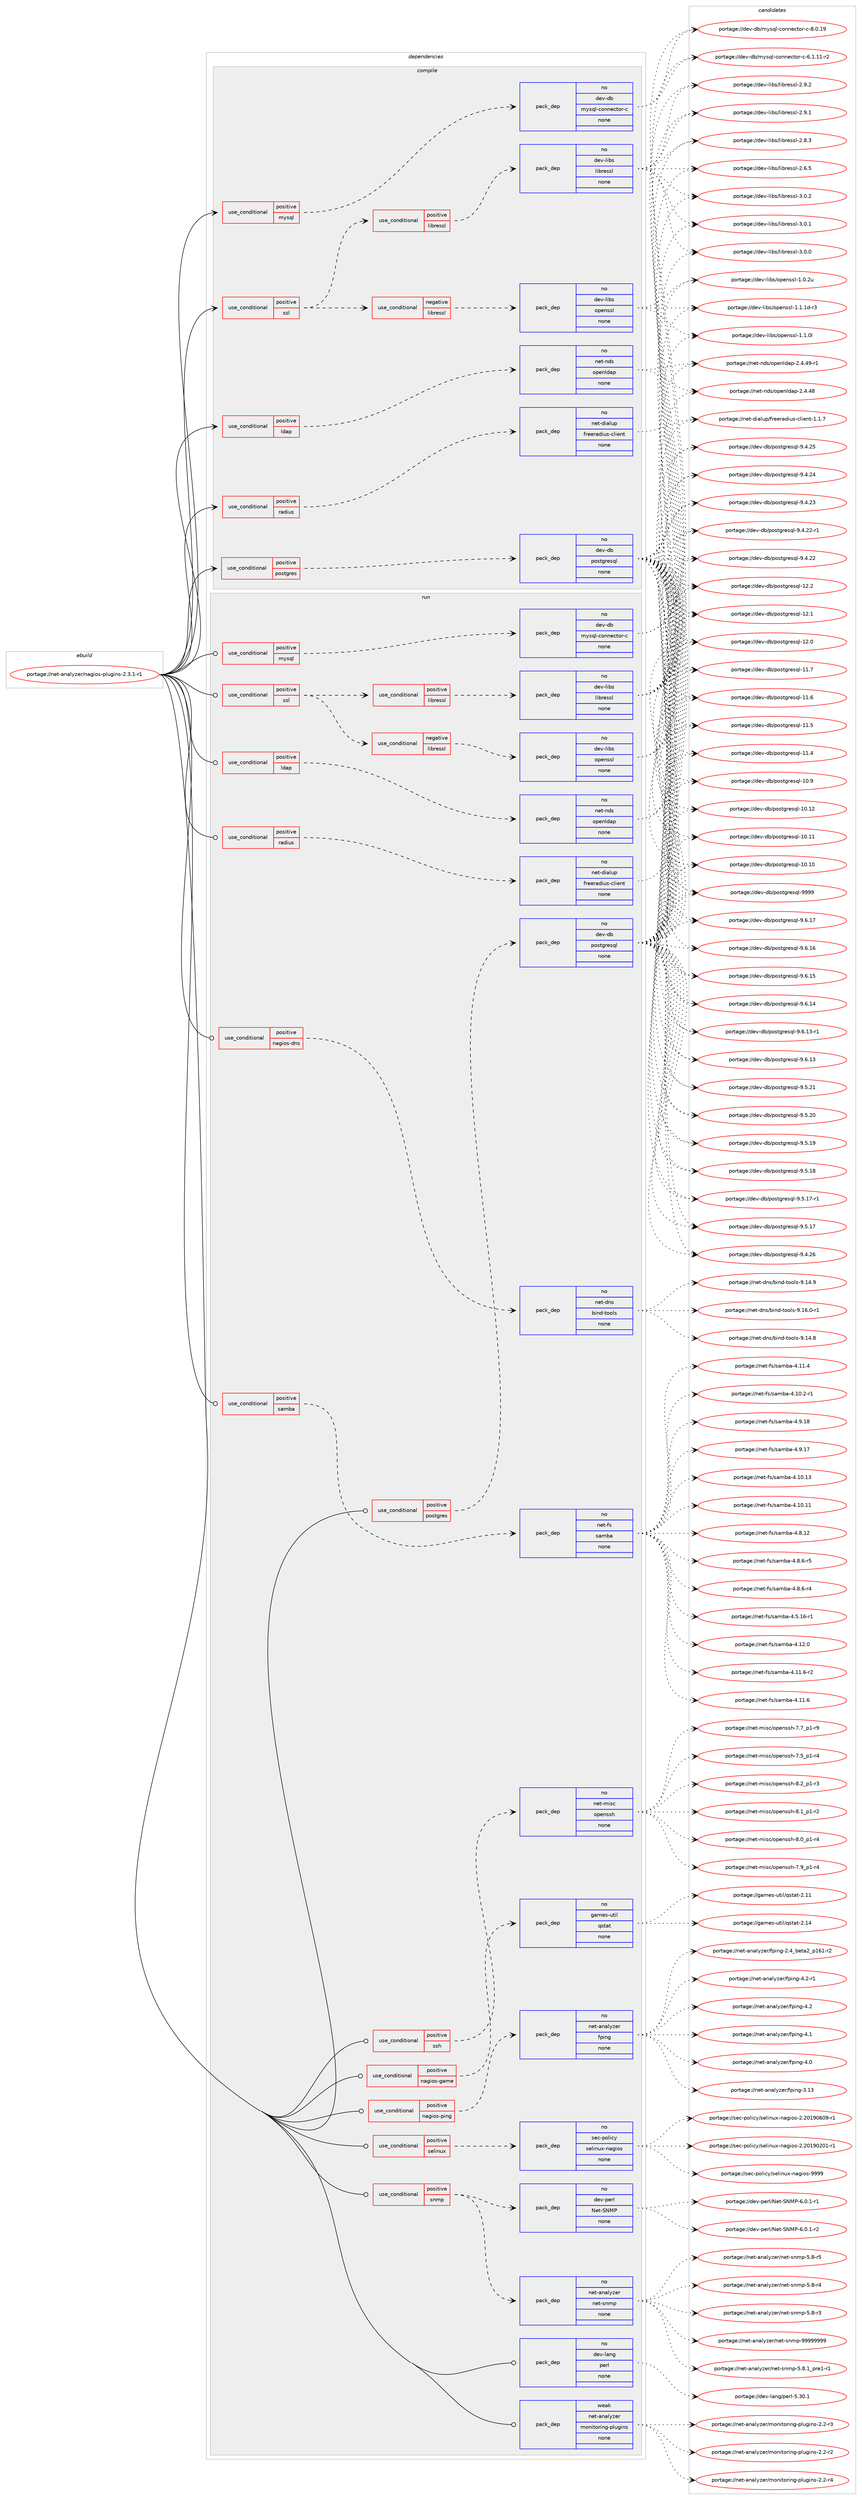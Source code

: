 digraph prolog {

# *************
# Graph options
# *************

newrank=true;
concentrate=true;
compound=true;
graph [rankdir=LR,fontname=Helvetica,fontsize=10,ranksep=1.5];#, ranksep=2.5, nodesep=0.2];
edge  [arrowhead=vee];
node  [fontname=Helvetica,fontsize=10];

# **********
# The ebuild
# **********

subgraph cluster_leftcol {
color=gray;
rank=same;
label=<<i>ebuild</i>>;
id [label="portage://net-analyzer/nagios-plugins-2.3.1-r1", color=red, width=4, href="../net-analyzer/nagios-plugins-2.3.1-r1.svg"];
}

# ****************
# The dependencies
# ****************

subgraph cluster_midcol {
color=gray;
label=<<i>dependencies</i>>;
subgraph cluster_compile {
fillcolor="#eeeeee";
style=filled;
label=<<i>compile</i>>;
subgraph cond13877 {
dependency67775 [label=<<TABLE BORDER="0" CELLBORDER="1" CELLSPACING="0" CELLPADDING="4"><TR><TD ROWSPAN="3" CELLPADDING="10">use_conditional</TD></TR><TR><TD>positive</TD></TR><TR><TD>ldap</TD></TR></TABLE>>, shape=none, color=red];
subgraph pack52579 {
dependency67776 [label=<<TABLE BORDER="0" CELLBORDER="1" CELLSPACING="0" CELLPADDING="4" WIDTH="220"><TR><TD ROWSPAN="6" CELLPADDING="30">pack_dep</TD></TR><TR><TD WIDTH="110">no</TD></TR><TR><TD>net-nds</TD></TR><TR><TD>openldap</TD></TR><TR><TD>none</TD></TR><TR><TD></TD></TR></TABLE>>, shape=none, color=blue];
}
dependency67775:e -> dependency67776:w [weight=20,style="dashed",arrowhead="vee"];
}
id:e -> dependency67775:w [weight=20,style="solid",arrowhead="vee"];
subgraph cond13878 {
dependency67777 [label=<<TABLE BORDER="0" CELLBORDER="1" CELLSPACING="0" CELLPADDING="4"><TR><TD ROWSPAN="3" CELLPADDING="10">use_conditional</TD></TR><TR><TD>positive</TD></TR><TR><TD>mysql</TD></TR></TABLE>>, shape=none, color=red];
subgraph pack52580 {
dependency67778 [label=<<TABLE BORDER="0" CELLBORDER="1" CELLSPACING="0" CELLPADDING="4" WIDTH="220"><TR><TD ROWSPAN="6" CELLPADDING="30">pack_dep</TD></TR><TR><TD WIDTH="110">no</TD></TR><TR><TD>dev-db</TD></TR><TR><TD>mysql-connector-c</TD></TR><TR><TD>none</TD></TR><TR><TD></TD></TR></TABLE>>, shape=none, color=blue];
}
dependency67777:e -> dependency67778:w [weight=20,style="dashed",arrowhead="vee"];
}
id:e -> dependency67777:w [weight=20,style="solid",arrowhead="vee"];
subgraph cond13879 {
dependency67779 [label=<<TABLE BORDER="0" CELLBORDER="1" CELLSPACING="0" CELLPADDING="4"><TR><TD ROWSPAN="3" CELLPADDING="10">use_conditional</TD></TR><TR><TD>positive</TD></TR><TR><TD>postgres</TD></TR></TABLE>>, shape=none, color=red];
subgraph pack52581 {
dependency67780 [label=<<TABLE BORDER="0" CELLBORDER="1" CELLSPACING="0" CELLPADDING="4" WIDTH="220"><TR><TD ROWSPAN="6" CELLPADDING="30">pack_dep</TD></TR><TR><TD WIDTH="110">no</TD></TR><TR><TD>dev-db</TD></TR><TR><TD>postgresql</TD></TR><TR><TD>none</TD></TR><TR><TD></TD></TR></TABLE>>, shape=none, color=blue];
}
dependency67779:e -> dependency67780:w [weight=20,style="dashed",arrowhead="vee"];
}
id:e -> dependency67779:w [weight=20,style="solid",arrowhead="vee"];
subgraph cond13880 {
dependency67781 [label=<<TABLE BORDER="0" CELLBORDER="1" CELLSPACING="0" CELLPADDING="4"><TR><TD ROWSPAN="3" CELLPADDING="10">use_conditional</TD></TR><TR><TD>positive</TD></TR><TR><TD>radius</TD></TR></TABLE>>, shape=none, color=red];
subgraph pack52582 {
dependency67782 [label=<<TABLE BORDER="0" CELLBORDER="1" CELLSPACING="0" CELLPADDING="4" WIDTH="220"><TR><TD ROWSPAN="6" CELLPADDING="30">pack_dep</TD></TR><TR><TD WIDTH="110">no</TD></TR><TR><TD>net-dialup</TD></TR><TR><TD>freeradius-client</TD></TR><TR><TD>none</TD></TR><TR><TD></TD></TR></TABLE>>, shape=none, color=blue];
}
dependency67781:e -> dependency67782:w [weight=20,style="dashed",arrowhead="vee"];
}
id:e -> dependency67781:w [weight=20,style="solid",arrowhead="vee"];
subgraph cond13881 {
dependency67783 [label=<<TABLE BORDER="0" CELLBORDER="1" CELLSPACING="0" CELLPADDING="4"><TR><TD ROWSPAN="3" CELLPADDING="10">use_conditional</TD></TR><TR><TD>positive</TD></TR><TR><TD>ssl</TD></TR></TABLE>>, shape=none, color=red];
subgraph cond13882 {
dependency67784 [label=<<TABLE BORDER="0" CELLBORDER="1" CELLSPACING="0" CELLPADDING="4"><TR><TD ROWSPAN="3" CELLPADDING="10">use_conditional</TD></TR><TR><TD>negative</TD></TR><TR><TD>libressl</TD></TR></TABLE>>, shape=none, color=red];
subgraph pack52583 {
dependency67785 [label=<<TABLE BORDER="0" CELLBORDER="1" CELLSPACING="0" CELLPADDING="4" WIDTH="220"><TR><TD ROWSPAN="6" CELLPADDING="30">pack_dep</TD></TR><TR><TD WIDTH="110">no</TD></TR><TR><TD>dev-libs</TD></TR><TR><TD>openssl</TD></TR><TR><TD>none</TD></TR><TR><TD></TD></TR></TABLE>>, shape=none, color=blue];
}
dependency67784:e -> dependency67785:w [weight=20,style="dashed",arrowhead="vee"];
}
dependency67783:e -> dependency67784:w [weight=20,style="dashed",arrowhead="vee"];
subgraph cond13883 {
dependency67786 [label=<<TABLE BORDER="0" CELLBORDER="1" CELLSPACING="0" CELLPADDING="4"><TR><TD ROWSPAN="3" CELLPADDING="10">use_conditional</TD></TR><TR><TD>positive</TD></TR><TR><TD>libressl</TD></TR></TABLE>>, shape=none, color=red];
subgraph pack52584 {
dependency67787 [label=<<TABLE BORDER="0" CELLBORDER="1" CELLSPACING="0" CELLPADDING="4" WIDTH="220"><TR><TD ROWSPAN="6" CELLPADDING="30">pack_dep</TD></TR><TR><TD WIDTH="110">no</TD></TR><TR><TD>dev-libs</TD></TR><TR><TD>libressl</TD></TR><TR><TD>none</TD></TR><TR><TD></TD></TR></TABLE>>, shape=none, color=blue];
}
dependency67786:e -> dependency67787:w [weight=20,style="dashed",arrowhead="vee"];
}
dependency67783:e -> dependency67786:w [weight=20,style="dashed",arrowhead="vee"];
}
id:e -> dependency67783:w [weight=20,style="solid",arrowhead="vee"];
}
subgraph cluster_compileandrun {
fillcolor="#eeeeee";
style=filled;
label=<<i>compile and run</i>>;
}
subgraph cluster_run {
fillcolor="#eeeeee";
style=filled;
label=<<i>run</i>>;
subgraph cond13884 {
dependency67788 [label=<<TABLE BORDER="0" CELLBORDER="1" CELLSPACING="0" CELLPADDING="4"><TR><TD ROWSPAN="3" CELLPADDING="10">use_conditional</TD></TR><TR><TD>positive</TD></TR><TR><TD>ldap</TD></TR></TABLE>>, shape=none, color=red];
subgraph pack52585 {
dependency67789 [label=<<TABLE BORDER="0" CELLBORDER="1" CELLSPACING="0" CELLPADDING="4" WIDTH="220"><TR><TD ROWSPAN="6" CELLPADDING="30">pack_dep</TD></TR><TR><TD WIDTH="110">no</TD></TR><TR><TD>net-nds</TD></TR><TR><TD>openldap</TD></TR><TR><TD>none</TD></TR><TR><TD></TD></TR></TABLE>>, shape=none, color=blue];
}
dependency67788:e -> dependency67789:w [weight=20,style="dashed",arrowhead="vee"];
}
id:e -> dependency67788:w [weight=20,style="solid",arrowhead="odot"];
subgraph cond13885 {
dependency67790 [label=<<TABLE BORDER="0" CELLBORDER="1" CELLSPACING="0" CELLPADDING="4"><TR><TD ROWSPAN="3" CELLPADDING="10">use_conditional</TD></TR><TR><TD>positive</TD></TR><TR><TD>mysql</TD></TR></TABLE>>, shape=none, color=red];
subgraph pack52586 {
dependency67791 [label=<<TABLE BORDER="0" CELLBORDER="1" CELLSPACING="0" CELLPADDING="4" WIDTH="220"><TR><TD ROWSPAN="6" CELLPADDING="30">pack_dep</TD></TR><TR><TD WIDTH="110">no</TD></TR><TR><TD>dev-db</TD></TR><TR><TD>mysql-connector-c</TD></TR><TR><TD>none</TD></TR><TR><TD></TD></TR></TABLE>>, shape=none, color=blue];
}
dependency67790:e -> dependency67791:w [weight=20,style="dashed",arrowhead="vee"];
}
id:e -> dependency67790:w [weight=20,style="solid",arrowhead="odot"];
subgraph cond13886 {
dependency67792 [label=<<TABLE BORDER="0" CELLBORDER="1" CELLSPACING="0" CELLPADDING="4"><TR><TD ROWSPAN="3" CELLPADDING="10">use_conditional</TD></TR><TR><TD>positive</TD></TR><TR><TD>nagios-dns</TD></TR></TABLE>>, shape=none, color=red];
subgraph pack52587 {
dependency67793 [label=<<TABLE BORDER="0" CELLBORDER="1" CELLSPACING="0" CELLPADDING="4" WIDTH="220"><TR><TD ROWSPAN="6" CELLPADDING="30">pack_dep</TD></TR><TR><TD WIDTH="110">no</TD></TR><TR><TD>net-dns</TD></TR><TR><TD>bind-tools</TD></TR><TR><TD>none</TD></TR><TR><TD></TD></TR></TABLE>>, shape=none, color=blue];
}
dependency67792:e -> dependency67793:w [weight=20,style="dashed",arrowhead="vee"];
}
id:e -> dependency67792:w [weight=20,style="solid",arrowhead="odot"];
subgraph cond13887 {
dependency67794 [label=<<TABLE BORDER="0" CELLBORDER="1" CELLSPACING="0" CELLPADDING="4"><TR><TD ROWSPAN="3" CELLPADDING="10">use_conditional</TD></TR><TR><TD>positive</TD></TR><TR><TD>nagios-game</TD></TR></TABLE>>, shape=none, color=red];
subgraph pack52588 {
dependency67795 [label=<<TABLE BORDER="0" CELLBORDER="1" CELLSPACING="0" CELLPADDING="4" WIDTH="220"><TR><TD ROWSPAN="6" CELLPADDING="30">pack_dep</TD></TR><TR><TD WIDTH="110">no</TD></TR><TR><TD>games-util</TD></TR><TR><TD>qstat</TD></TR><TR><TD>none</TD></TR><TR><TD></TD></TR></TABLE>>, shape=none, color=blue];
}
dependency67794:e -> dependency67795:w [weight=20,style="dashed",arrowhead="vee"];
}
id:e -> dependency67794:w [weight=20,style="solid",arrowhead="odot"];
subgraph cond13888 {
dependency67796 [label=<<TABLE BORDER="0" CELLBORDER="1" CELLSPACING="0" CELLPADDING="4"><TR><TD ROWSPAN="3" CELLPADDING="10">use_conditional</TD></TR><TR><TD>positive</TD></TR><TR><TD>nagios-ping</TD></TR></TABLE>>, shape=none, color=red];
subgraph pack52589 {
dependency67797 [label=<<TABLE BORDER="0" CELLBORDER="1" CELLSPACING="0" CELLPADDING="4" WIDTH="220"><TR><TD ROWSPAN="6" CELLPADDING="30">pack_dep</TD></TR><TR><TD WIDTH="110">no</TD></TR><TR><TD>net-analyzer</TD></TR><TR><TD>fping</TD></TR><TR><TD>none</TD></TR><TR><TD></TD></TR></TABLE>>, shape=none, color=blue];
}
dependency67796:e -> dependency67797:w [weight=20,style="dashed",arrowhead="vee"];
}
id:e -> dependency67796:w [weight=20,style="solid",arrowhead="odot"];
subgraph cond13889 {
dependency67798 [label=<<TABLE BORDER="0" CELLBORDER="1" CELLSPACING="0" CELLPADDING="4"><TR><TD ROWSPAN="3" CELLPADDING="10">use_conditional</TD></TR><TR><TD>positive</TD></TR><TR><TD>postgres</TD></TR></TABLE>>, shape=none, color=red];
subgraph pack52590 {
dependency67799 [label=<<TABLE BORDER="0" CELLBORDER="1" CELLSPACING="0" CELLPADDING="4" WIDTH="220"><TR><TD ROWSPAN="6" CELLPADDING="30">pack_dep</TD></TR><TR><TD WIDTH="110">no</TD></TR><TR><TD>dev-db</TD></TR><TR><TD>postgresql</TD></TR><TR><TD>none</TD></TR><TR><TD></TD></TR></TABLE>>, shape=none, color=blue];
}
dependency67798:e -> dependency67799:w [weight=20,style="dashed",arrowhead="vee"];
}
id:e -> dependency67798:w [weight=20,style="solid",arrowhead="odot"];
subgraph cond13890 {
dependency67800 [label=<<TABLE BORDER="0" CELLBORDER="1" CELLSPACING="0" CELLPADDING="4"><TR><TD ROWSPAN="3" CELLPADDING="10">use_conditional</TD></TR><TR><TD>positive</TD></TR><TR><TD>radius</TD></TR></TABLE>>, shape=none, color=red];
subgraph pack52591 {
dependency67801 [label=<<TABLE BORDER="0" CELLBORDER="1" CELLSPACING="0" CELLPADDING="4" WIDTH="220"><TR><TD ROWSPAN="6" CELLPADDING="30">pack_dep</TD></TR><TR><TD WIDTH="110">no</TD></TR><TR><TD>net-dialup</TD></TR><TR><TD>freeradius-client</TD></TR><TR><TD>none</TD></TR><TR><TD></TD></TR></TABLE>>, shape=none, color=blue];
}
dependency67800:e -> dependency67801:w [weight=20,style="dashed",arrowhead="vee"];
}
id:e -> dependency67800:w [weight=20,style="solid",arrowhead="odot"];
subgraph cond13891 {
dependency67802 [label=<<TABLE BORDER="0" CELLBORDER="1" CELLSPACING="0" CELLPADDING="4"><TR><TD ROWSPAN="3" CELLPADDING="10">use_conditional</TD></TR><TR><TD>positive</TD></TR><TR><TD>samba</TD></TR></TABLE>>, shape=none, color=red];
subgraph pack52592 {
dependency67803 [label=<<TABLE BORDER="0" CELLBORDER="1" CELLSPACING="0" CELLPADDING="4" WIDTH="220"><TR><TD ROWSPAN="6" CELLPADDING="30">pack_dep</TD></TR><TR><TD WIDTH="110">no</TD></TR><TR><TD>net-fs</TD></TR><TR><TD>samba</TD></TR><TR><TD>none</TD></TR><TR><TD></TD></TR></TABLE>>, shape=none, color=blue];
}
dependency67802:e -> dependency67803:w [weight=20,style="dashed",arrowhead="vee"];
}
id:e -> dependency67802:w [weight=20,style="solid",arrowhead="odot"];
subgraph cond13892 {
dependency67804 [label=<<TABLE BORDER="0" CELLBORDER="1" CELLSPACING="0" CELLPADDING="4"><TR><TD ROWSPAN="3" CELLPADDING="10">use_conditional</TD></TR><TR><TD>positive</TD></TR><TR><TD>selinux</TD></TR></TABLE>>, shape=none, color=red];
subgraph pack52593 {
dependency67805 [label=<<TABLE BORDER="0" CELLBORDER="1" CELLSPACING="0" CELLPADDING="4" WIDTH="220"><TR><TD ROWSPAN="6" CELLPADDING="30">pack_dep</TD></TR><TR><TD WIDTH="110">no</TD></TR><TR><TD>sec-policy</TD></TR><TR><TD>selinux-nagios</TD></TR><TR><TD>none</TD></TR><TR><TD></TD></TR></TABLE>>, shape=none, color=blue];
}
dependency67804:e -> dependency67805:w [weight=20,style="dashed",arrowhead="vee"];
}
id:e -> dependency67804:w [weight=20,style="solid",arrowhead="odot"];
subgraph cond13893 {
dependency67806 [label=<<TABLE BORDER="0" CELLBORDER="1" CELLSPACING="0" CELLPADDING="4"><TR><TD ROWSPAN="3" CELLPADDING="10">use_conditional</TD></TR><TR><TD>positive</TD></TR><TR><TD>snmp</TD></TR></TABLE>>, shape=none, color=red];
subgraph pack52594 {
dependency67807 [label=<<TABLE BORDER="0" CELLBORDER="1" CELLSPACING="0" CELLPADDING="4" WIDTH="220"><TR><TD ROWSPAN="6" CELLPADDING="30">pack_dep</TD></TR><TR><TD WIDTH="110">no</TD></TR><TR><TD>dev-perl</TD></TR><TR><TD>Net-SNMP</TD></TR><TR><TD>none</TD></TR><TR><TD></TD></TR></TABLE>>, shape=none, color=blue];
}
dependency67806:e -> dependency67807:w [weight=20,style="dashed",arrowhead="vee"];
subgraph pack52595 {
dependency67808 [label=<<TABLE BORDER="0" CELLBORDER="1" CELLSPACING="0" CELLPADDING="4" WIDTH="220"><TR><TD ROWSPAN="6" CELLPADDING="30">pack_dep</TD></TR><TR><TD WIDTH="110">no</TD></TR><TR><TD>net-analyzer</TD></TR><TR><TD>net-snmp</TD></TR><TR><TD>none</TD></TR><TR><TD></TD></TR></TABLE>>, shape=none, color=blue];
}
dependency67806:e -> dependency67808:w [weight=20,style="dashed",arrowhead="vee"];
}
id:e -> dependency67806:w [weight=20,style="solid",arrowhead="odot"];
subgraph cond13894 {
dependency67809 [label=<<TABLE BORDER="0" CELLBORDER="1" CELLSPACING="0" CELLPADDING="4"><TR><TD ROWSPAN="3" CELLPADDING="10">use_conditional</TD></TR><TR><TD>positive</TD></TR><TR><TD>ssh</TD></TR></TABLE>>, shape=none, color=red];
subgraph pack52596 {
dependency67810 [label=<<TABLE BORDER="0" CELLBORDER="1" CELLSPACING="0" CELLPADDING="4" WIDTH="220"><TR><TD ROWSPAN="6" CELLPADDING="30">pack_dep</TD></TR><TR><TD WIDTH="110">no</TD></TR><TR><TD>net-misc</TD></TR><TR><TD>openssh</TD></TR><TR><TD>none</TD></TR><TR><TD></TD></TR></TABLE>>, shape=none, color=blue];
}
dependency67809:e -> dependency67810:w [weight=20,style="dashed",arrowhead="vee"];
}
id:e -> dependency67809:w [weight=20,style="solid",arrowhead="odot"];
subgraph cond13895 {
dependency67811 [label=<<TABLE BORDER="0" CELLBORDER="1" CELLSPACING="0" CELLPADDING="4"><TR><TD ROWSPAN="3" CELLPADDING="10">use_conditional</TD></TR><TR><TD>positive</TD></TR><TR><TD>ssl</TD></TR></TABLE>>, shape=none, color=red];
subgraph cond13896 {
dependency67812 [label=<<TABLE BORDER="0" CELLBORDER="1" CELLSPACING="0" CELLPADDING="4"><TR><TD ROWSPAN="3" CELLPADDING="10">use_conditional</TD></TR><TR><TD>negative</TD></TR><TR><TD>libressl</TD></TR></TABLE>>, shape=none, color=red];
subgraph pack52597 {
dependency67813 [label=<<TABLE BORDER="0" CELLBORDER="1" CELLSPACING="0" CELLPADDING="4" WIDTH="220"><TR><TD ROWSPAN="6" CELLPADDING="30">pack_dep</TD></TR><TR><TD WIDTH="110">no</TD></TR><TR><TD>dev-libs</TD></TR><TR><TD>openssl</TD></TR><TR><TD>none</TD></TR><TR><TD></TD></TR></TABLE>>, shape=none, color=blue];
}
dependency67812:e -> dependency67813:w [weight=20,style="dashed",arrowhead="vee"];
}
dependency67811:e -> dependency67812:w [weight=20,style="dashed",arrowhead="vee"];
subgraph cond13897 {
dependency67814 [label=<<TABLE BORDER="0" CELLBORDER="1" CELLSPACING="0" CELLPADDING="4"><TR><TD ROWSPAN="3" CELLPADDING="10">use_conditional</TD></TR><TR><TD>positive</TD></TR><TR><TD>libressl</TD></TR></TABLE>>, shape=none, color=red];
subgraph pack52598 {
dependency67815 [label=<<TABLE BORDER="0" CELLBORDER="1" CELLSPACING="0" CELLPADDING="4" WIDTH="220"><TR><TD ROWSPAN="6" CELLPADDING="30">pack_dep</TD></TR><TR><TD WIDTH="110">no</TD></TR><TR><TD>dev-libs</TD></TR><TR><TD>libressl</TD></TR><TR><TD>none</TD></TR><TR><TD></TD></TR></TABLE>>, shape=none, color=blue];
}
dependency67814:e -> dependency67815:w [weight=20,style="dashed",arrowhead="vee"];
}
dependency67811:e -> dependency67814:w [weight=20,style="dashed",arrowhead="vee"];
}
id:e -> dependency67811:w [weight=20,style="solid",arrowhead="odot"];
subgraph pack52599 {
dependency67816 [label=<<TABLE BORDER="0" CELLBORDER="1" CELLSPACING="0" CELLPADDING="4" WIDTH="220"><TR><TD ROWSPAN="6" CELLPADDING="30">pack_dep</TD></TR><TR><TD WIDTH="110">no</TD></TR><TR><TD>dev-lang</TD></TR><TR><TD>perl</TD></TR><TR><TD>none</TD></TR><TR><TD></TD></TR></TABLE>>, shape=none, color=blue];
}
id:e -> dependency67816:w [weight=20,style="solid",arrowhead="odot"];
subgraph pack52600 {
dependency67817 [label=<<TABLE BORDER="0" CELLBORDER="1" CELLSPACING="0" CELLPADDING="4" WIDTH="220"><TR><TD ROWSPAN="6" CELLPADDING="30">pack_dep</TD></TR><TR><TD WIDTH="110">weak</TD></TR><TR><TD>net-analyzer</TD></TR><TR><TD>monitoring-plugins</TD></TR><TR><TD>none</TD></TR><TR><TD></TD></TR></TABLE>>, shape=none, color=blue];
}
id:e -> dependency67817:w [weight=20,style="solid",arrowhead="odot"];
}
}

# **************
# The candidates
# **************

subgraph cluster_choices {
rank=same;
color=gray;
label=<<i>candidates</i>>;

subgraph choice52579 {
color=black;
nodesep=1;
choice110101116451101001154711111210111010810097112455046524652574511449 [label="portage://net-nds/openldap-2.4.49-r1", color=red, width=4,href="../net-nds/openldap-2.4.49-r1.svg"];
choice11010111645110100115471111121011101081009711245504652465256 [label="portage://net-nds/openldap-2.4.48", color=red, width=4,href="../net-nds/openldap-2.4.48.svg"];
dependency67776:e -> choice110101116451101001154711111210111010810097112455046524652574511449:w [style=dotted,weight="100"];
dependency67776:e -> choice11010111645110100115471111121011101081009711245504652465256:w [style=dotted,weight="100"];
}
subgraph choice52580 {
color=black;
nodesep=1;
choice100101118451009847109121115113108459911111011010199116111114459945564648464957 [label="portage://dev-db/mysql-connector-c-8.0.19", color=red, width=4,href="../dev-db/mysql-connector-c-8.0.19.svg"];
choice1001011184510098471091211151131084599111110110101991161111144599455446494649494511450 [label="portage://dev-db/mysql-connector-c-6.1.11-r2", color=red, width=4,href="../dev-db/mysql-connector-c-6.1.11-r2.svg"];
dependency67778:e -> choice100101118451009847109121115113108459911111011010199116111114459945564648464957:w [style=dotted,weight="100"];
dependency67778:e -> choice1001011184510098471091211151131084599111110110101991161111144599455446494649494511450:w [style=dotted,weight="100"];
}
subgraph choice52581 {
color=black;
nodesep=1;
choice1001011184510098471121111151161031141011151131084557575757 [label="portage://dev-db/postgresql-9999", color=red, width=4,href="../dev-db/postgresql-9999.svg"];
choice10010111845100984711211111511610311410111511310845574654464955 [label="portage://dev-db/postgresql-9.6.17", color=red, width=4,href="../dev-db/postgresql-9.6.17.svg"];
choice10010111845100984711211111511610311410111511310845574654464954 [label="portage://dev-db/postgresql-9.6.16", color=red, width=4,href="../dev-db/postgresql-9.6.16.svg"];
choice10010111845100984711211111511610311410111511310845574654464953 [label="portage://dev-db/postgresql-9.6.15", color=red, width=4,href="../dev-db/postgresql-9.6.15.svg"];
choice10010111845100984711211111511610311410111511310845574654464952 [label="portage://dev-db/postgresql-9.6.14", color=red, width=4,href="../dev-db/postgresql-9.6.14.svg"];
choice100101118451009847112111115116103114101115113108455746544649514511449 [label="portage://dev-db/postgresql-9.6.13-r1", color=red, width=4,href="../dev-db/postgresql-9.6.13-r1.svg"];
choice10010111845100984711211111511610311410111511310845574654464951 [label="portage://dev-db/postgresql-9.6.13", color=red, width=4,href="../dev-db/postgresql-9.6.13.svg"];
choice10010111845100984711211111511610311410111511310845574653465049 [label="portage://dev-db/postgresql-9.5.21", color=red, width=4,href="../dev-db/postgresql-9.5.21.svg"];
choice10010111845100984711211111511610311410111511310845574653465048 [label="portage://dev-db/postgresql-9.5.20", color=red, width=4,href="../dev-db/postgresql-9.5.20.svg"];
choice10010111845100984711211111511610311410111511310845574653464957 [label="portage://dev-db/postgresql-9.5.19", color=red, width=4,href="../dev-db/postgresql-9.5.19.svg"];
choice10010111845100984711211111511610311410111511310845574653464956 [label="portage://dev-db/postgresql-9.5.18", color=red, width=4,href="../dev-db/postgresql-9.5.18.svg"];
choice100101118451009847112111115116103114101115113108455746534649554511449 [label="portage://dev-db/postgresql-9.5.17-r1", color=red, width=4,href="../dev-db/postgresql-9.5.17-r1.svg"];
choice10010111845100984711211111511610311410111511310845574653464955 [label="portage://dev-db/postgresql-9.5.17", color=red, width=4,href="../dev-db/postgresql-9.5.17.svg"];
choice10010111845100984711211111511610311410111511310845574652465054 [label="portage://dev-db/postgresql-9.4.26", color=red, width=4,href="../dev-db/postgresql-9.4.26.svg"];
choice10010111845100984711211111511610311410111511310845574652465053 [label="portage://dev-db/postgresql-9.4.25", color=red, width=4,href="../dev-db/postgresql-9.4.25.svg"];
choice10010111845100984711211111511610311410111511310845574652465052 [label="portage://dev-db/postgresql-9.4.24", color=red, width=4,href="../dev-db/postgresql-9.4.24.svg"];
choice10010111845100984711211111511610311410111511310845574652465051 [label="portage://dev-db/postgresql-9.4.23", color=red, width=4,href="../dev-db/postgresql-9.4.23.svg"];
choice100101118451009847112111115116103114101115113108455746524650504511449 [label="portage://dev-db/postgresql-9.4.22-r1", color=red, width=4,href="../dev-db/postgresql-9.4.22-r1.svg"];
choice10010111845100984711211111511610311410111511310845574652465050 [label="portage://dev-db/postgresql-9.4.22", color=red, width=4,href="../dev-db/postgresql-9.4.22.svg"];
choice1001011184510098471121111151161031141011151131084549504650 [label="portage://dev-db/postgresql-12.2", color=red, width=4,href="../dev-db/postgresql-12.2.svg"];
choice1001011184510098471121111151161031141011151131084549504649 [label="portage://dev-db/postgresql-12.1", color=red, width=4,href="../dev-db/postgresql-12.1.svg"];
choice1001011184510098471121111151161031141011151131084549504648 [label="portage://dev-db/postgresql-12.0", color=red, width=4,href="../dev-db/postgresql-12.0.svg"];
choice1001011184510098471121111151161031141011151131084549494655 [label="portage://dev-db/postgresql-11.7", color=red, width=4,href="../dev-db/postgresql-11.7.svg"];
choice1001011184510098471121111151161031141011151131084549494654 [label="portage://dev-db/postgresql-11.6", color=red, width=4,href="../dev-db/postgresql-11.6.svg"];
choice1001011184510098471121111151161031141011151131084549494653 [label="portage://dev-db/postgresql-11.5", color=red, width=4,href="../dev-db/postgresql-11.5.svg"];
choice1001011184510098471121111151161031141011151131084549494652 [label="portage://dev-db/postgresql-11.4", color=red, width=4,href="../dev-db/postgresql-11.4.svg"];
choice1001011184510098471121111151161031141011151131084549484657 [label="portage://dev-db/postgresql-10.9", color=red, width=4,href="../dev-db/postgresql-10.9.svg"];
choice100101118451009847112111115116103114101115113108454948464950 [label="portage://dev-db/postgresql-10.12", color=red, width=4,href="../dev-db/postgresql-10.12.svg"];
choice100101118451009847112111115116103114101115113108454948464949 [label="portage://dev-db/postgresql-10.11", color=red, width=4,href="../dev-db/postgresql-10.11.svg"];
choice100101118451009847112111115116103114101115113108454948464948 [label="portage://dev-db/postgresql-10.10", color=red, width=4,href="../dev-db/postgresql-10.10.svg"];
dependency67780:e -> choice1001011184510098471121111151161031141011151131084557575757:w [style=dotted,weight="100"];
dependency67780:e -> choice10010111845100984711211111511610311410111511310845574654464955:w [style=dotted,weight="100"];
dependency67780:e -> choice10010111845100984711211111511610311410111511310845574654464954:w [style=dotted,weight="100"];
dependency67780:e -> choice10010111845100984711211111511610311410111511310845574654464953:w [style=dotted,weight="100"];
dependency67780:e -> choice10010111845100984711211111511610311410111511310845574654464952:w [style=dotted,weight="100"];
dependency67780:e -> choice100101118451009847112111115116103114101115113108455746544649514511449:w [style=dotted,weight="100"];
dependency67780:e -> choice10010111845100984711211111511610311410111511310845574654464951:w [style=dotted,weight="100"];
dependency67780:e -> choice10010111845100984711211111511610311410111511310845574653465049:w [style=dotted,weight="100"];
dependency67780:e -> choice10010111845100984711211111511610311410111511310845574653465048:w [style=dotted,weight="100"];
dependency67780:e -> choice10010111845100984711211111511610311410111511310845574653464957:w [style=dotted,weight="100"];
dependency67780:e -> choice10010111845100984711211111511610311410111511310845574653464956:w [style=dotted,weight="100"];
dependency67780:e -> choice100101118451009847112111115116103114101115113108455746534649554511449:w [style=dotted,weight="100"];
dependency67780:e -> choice10010111845100984711211111511610311410111511310845574653464955:w [style=dotted,weight="100"];
dependency67780:e -> choice10010111845100984711211111511610311410111511310845574652465054:w [style=dotted,weight="100"];
dependency67780:e -> choice10010111845100984711211111511610311410111511310845574652465053:w [style=dotted,weight="100"];
dependency67780:e -> choice10010111845100984711211111511610311410111511310845574652465052:w [style=dotted,weight="100"];
dependency67780:e -> choice10010111845100984711211111511610311410111511310845574652465051:w [style=dotted,weight="100"];
dependency67780:e -> choice100101118451009847112111115116103114101115113108455746524650504511449:w [style=dotted,weight="100"];
dependency67780:e -> choice10010111845100984711211111511610311410111511310845574652465050:w [style=dotted,weight="100"];
dependency67780:e -> choice1001011184510098471121111151161031141011151131084549504650:w [style=dotted,weight="100"];
dependency67780:e -> choice1001011184510098471121111151161031141011151131084549504649:w [style=dotted,weight="100"];
dependency67780:e -> choice1001011184510098471121111151161031141011151131084549504648:w [style=dotted,weight="100"];
dependency67780:e -> choice1001011184510098471121111151161031141011151131084549494655:w [style=dotted,weight="100"];
dependency67780:e -> choice1001011184510098471121111151161031141011151131084549494654:w [style=dotted,weight="100"];
dependency67780:e -> choice1001011184510098471121111151161031141011151131084549494653:w [style=dotted,weight="100"];
dependency67780:e -> choice1001011184510098471121111151161031141011151131084549494652:w [style=dotted,weight="100"];
dependency67780:e -> choice1001011184510098471121111151161031141011151131084549484657:w [style=dotted,weight="100"];
dependency67780:e -> choice100101118451009847112111115116103114101115113108454948464950:w [style=dotted,weight="100"];
dependency67780:e -> choice100101118451009847112111115116103114101115113108454948464949:w [style=dotted,weight="100"];
dependency67780:e -> choice100101118451009847112111115116103114101115113108454948464948:w [style=dotted,weight="100"];
}
subgraph choice52582 {
color=black;
nodesep=1;
choice110101116451001059710811711247102114101101114971001051171154599108105101110116454946494655 [label="portage://net-dialup/freeradius-client-1.1.7", color=red, width=4,href="../net-dialup/freeradius-client-1.1.7.svg"];
dependency67782:e -> choice110101116451001059710811711247102114101101114971001051171154599108105101110116454946494655:w [style=dotted,weight="100"];
}
subgraph choice52583 {
color=black;
nodesep=1;
choice1001011184510810598115471111121011101151151084549464946491004511451 [label="portage://dev-libs/openssl-1.1.1d-r3", color=red, width=4,href="../dev-libs/openssl-1.1.1d-r3.svg"];
choice100101118451081059811547111112101110115115108454946494648108 [label="portage://dev-libs/openssl-1.1.0l", color=red, width=4,href="../dev-libs/openssl-1.1.0l.svg"];
choice100101118451081059811547111112101110115115108454946484650117 [label="portage://dev-libs/openssl-1.0.2u", color=red, width=4,href="../dev-libs/openssl-1.0.2u.svg"];
dependency67785:e -> choice1001011184510810598115471111121011101151151084549464946491004511451:w [style=dotted,weight="100"];
dependency67785:e -> choice100101118451081059811547111112101110115115108454946494648108:w [style=dotted,weight="100"];
dependency67785:e -> choice100101118451081059811547111112101110115115108454946484650117:w [style=dotted,weight="100"];
}
subgraph choice52584 {
color=black;
nodesep=1;
choice10010111845108105981154710810598114101115115108455146484650 [label="portage://dev-libs/libressl-3.0.2", color=red, width=4,href="../dev-libs/libressl-3.0.2.svg"];
choice10010111845108105981154710810598114101115115108455146484649 [label="portage://dev-libs/libressl-3.0.1", color=red, width=4,href="../dev-libs/libressl-3.0.1.svg"];
choice10010111845108105981154710810598114101115115108455146484648 [label="portage://dev-libs/libressl-3.0.0", color=red, width=4,href="../dev-libs/libressl-3.0.0.svg"];
choice10010111845108105981154710810598114101115115108455046574650 [label="portage://dev-libs/libressl-2.9.2", color=red, width=4,href="../dev-libs/libressl-2.9.2.svg"];
choice10010111845108105981154710810598114101115115108455046574649 [label="portage://dev-libs/libressl-2.9.1", color=red, width=4,href="../dev-libs/libressl-2.9.1.svg"];
choice10010111845108105981154710810598114101115115108455046564651 [label="portage://dev-libs/libressl-2.8.3", color=red, width=4,href="../dev-libs/libressl-2.8.3.svg"];
choice10010111845108105981154710810598114101115115108455046544653 [label="portage://dev-libs/libressl-2.6.5", color=red, width=4,href="../dev-libs/libressl-2.6.5.svg"];
dependency67787:e -> choice10010111845108105981154710810598114101115115108455146484650:w [style=dotted,weight="100"];
dependency67787:e -> choice10010111845108105981154710810598114101115115108455146484649:w [style=dotted,weight="100"];
dependency67787:e -> choice10010111845108105981154710810598114101115115108455146484648:w [style=dotted,weight="100"];
dependency67787:e -> choice10010111845108105981154710810598114101115115108455046574650:w [style=dotted,weight="100"];
dependency67787:e -> choice10010111845108105981154710810598114101115115108455046574649:w [style=dotted,weight="100"];
dependency67787:e -> choice10010111845108105981154710810598114101115115108455046564651:w [style=dotted,weight="100"];
dependency67787:e -> choice10010111845108105981154710810598114101115115108455046544653:w [style=dotted,weight="100"];
}
subgraph choice52585 {
color=black;
nodesep=1;
choice110101116451101001154711111210111010810097112455046524652574511449 [label="portage://net-nds/openldap-2.4.49-r1", color=red, width=4,href="../net-nds/openldap-2.4.49-r1.svg"];
choice11010111645110100115471111121011101081009711245504652465256 [label="portage://net-nds/openldap-2.4.48", color=red, width=4,href="../net-nds/openldap-2.4.48.svg"];
dependency67789:e -> choice110101116451101001154711111210111010810097112455046524652574511449:w [style=dotted,weight="100"];
dependency67789:e -> choice11010111645110100115471111121011101081009711245504652465256:w [style=dotted,weight="100"];
}
subgraph choice52586 {
color=black;
nodesep=1;
choice100101118451009847109121115113108459911111011010199116111114459945564648464957 [label="portage://dev-db/mysql-connector-c-8.0.19", color=red, width=4,href="../dev-db/mysql-connector-c-8.0.19.svg"];
choice1001011184510098471091211151131084599111110110101991161111144599455446494649494511450 [label="portage://dev-db/mysql-connector-c-6.1.11-r2", color=red, width=4,href="../dev-db/mysql-connector-c-6.1.11-r2.svg"];
dependency67791:e -> choice100101118451009847109121115113108459911111011010199116111114459945564648464957:w [style=dotted,weight="100"];
dependency67791:e -> choice1001011184510098471091211151131084599111110110101991161111144599455446494649494511450:w [style=dotted,weight="100"];
}
subgraph choice52587 {
color=black;
nodesep=1;
choice11010111645100110115479810511010045116111111108115455746495446484511449 [label="portage://net-dns/bind-tools-9.16.0-r1", color=red, width=4,href="../net-dns/bind-tools-9.16.0-r1.svg"];
choice1101011164510011011547981051101004511611111110811545574649524657 [label="portage://net-dns/bind-tools-9.14.9", color=red, width=4,href="../net-dns/bind-tools-9.14.9.svg"];
choice1101011164510011011547981051101004511611111110811545574649524656 [label="portage://net-dns/bind-tools-9.14.8", color=red, width=4,href="../net-dns/bind-tools-9.14.8.svg"];
dependency67793:e -> choice11010111645100110115479810511010045116111111108115455746495446484511449:w [style=dotted,weight="100"];
dependency67793:e -> choice1101011164510011011547981051101004511611111110811545574649524657:w [style=dotted,weight="100"];
dependency67793:e -> choice1101011164510011011547981051101004511611111110811545574649524656:w [style=dotted,weight="100"];
}
subgraph choice52588 {
color=black;
nodesep=1;
choice103971091011154511711610510847113115116971164550464952 [label="portage://games-util/qstat-2.14", color=red, width=4,href="../games-util/qstat-2.14.svg"];
choice103971091011154511711610510847113115116971164550464949 [label="portage://games-util/qstat-2.11", color=red, width=4,href="../games-util/qstat-2.11.svg"];
dependency67795:e -> choice103971091011154511711610510847113115116971164550464952:w [style=dotted,weight="100"];
dependency67795:e -> choice103971091011154511711610510847113115116971164550464949:w [style=dotted,weight="100"];
}
subgraph choice52589 {
color=black;
nodesep=1;
choice11010111645971109710812112210111447102112105110103455246504511449 [label="portage://net-analyzer/fping-4.2-r1", color=red, width=4,href="../net-analyzer/fping-4.2-r1.svg"];
choice1101011164597110971081211221011144710211210511010345524650 [label="portage://net-analyzer/fping-4.2", color=red, width=4,href="../net-analyzer/fping-4.2.svg"];
choice1101011164597110971081211221011144710211210511010345524649 [label="portage://net-analyzer/fping-4.1", color=red, width=4,href="../net-analyzer/fping-4.1.svg"];
choice1101011164597110971081211221011144710211210511010345524648 [label="portage://net-analyzer/fping-4.0", color=red, width=4,href="../net-analyzer/fping-4.0.svg"];
choice110101116459711097108121122101114471021121051101034551464951 [label="portage://net-analyzer/fping-3.13", color=red, width=4,href="../net-analyzer/fping-3.13.svg"];
choice110101116459711097108121122101114471021121051101034550465295981011169750951124954494511450 [label="portage://net-analyzer/fping-2.4_beta2_p161-r2", color=red, width=4,href="../net-analyzer/fping-2.4_beta2_p161-r2.svg"];
dependency67797:e -> choice11010111645971109710812112210111447102112105110103455246504511449:w [style=dotted,weight="100"];
dependency67797:e -> choice1101011164597110971081211221011144710211210511010345524650:w [style=dotted,weight="100"];
dependency67797:e -> choice1101011164597110971081211221011144710211210511010345524649:w [style=dotted,weight="100"];
dependency67797:e -> choice1101011164597110971081211221011144710211210511010345524648:w [style=dotted,weight="100"];
dependency67797:e -> choice110101116459711097108121122101114471021121051101034551464951:w [style=dotted,weight="100"];
dependency67797:e -> choice110101116459711097108121122101114471021121051101034550465295981011169750951124954494511450:w [style=dotted,weight="100"];
}
subgraph choice52590 {
color=black;
nodesep=1;
choice1001011184510098471121111151161031141011151131084557575757 [label="portage://dev-db/postgresql-9999", color=red, width=4,href="../dev-db/postgresql-9999.svg"];
choice10010111845100984711211111511610311410111511310845574654464955 [label="portage://dev-db/postgresql-9.6.17", color=red, width=4,href="../dev-db/postgresql-9.6.17.svg"];
choice10010111845100984711211111511610311410111511310845574654464954 [label="portage://dev-db/postgresql-9.6.16", color=red, width=4,href="../dev-db/postgresql-9.6.16.svg"];
choice10010111845100984711211111511610311410111511310845574654464953 [label="portage://dev-db/postgresql-9.6.15", color=red, width=4,href="../dev-db/postgresql-9.6.15.svg"];
choice10010111845100984711211111511610311410111511310845574654464952 [label="portage://dev-db/postgresql-9.6.14", color=red, width=4,href="../dev-db/postgresql-9.6.14.svg"];
choice100101118451009847112111115116103114101115113108455746544649514511449 [label="portage://dev-db/postgresql-9.6.13-r1", color=red, width=4,href="../dev-db/postgresql-9.6.13-r1.svg"];
choice10010111845100984711211111511610311410111511310845574654464951 [label="portage://dev-db/postgresql-9.6.13", color=red, width=4,href="../dev-db/postgresql-9.6.13.svg"];
choice10010111845100984711211111511610311410111511310845574653465049 [label="portage://dev-db/postgresql-9.5.21", color=red, width=4,href="../dev-db/postgresql-9.5.21.svg"];
choice10010111845100984711211111511610311410111511310845574653465048 [label="portage://dev-db/postgresql-9.5.20", color=red, width=4,href="../dev-db/postgresql-9.5.20.svg"];
choice10010111845100984711211111511610311410111511310845574653464957 [label="portage://dev-db/postgresql-9.5.19", color=red, width=4,href="../dev-db/postgresql-9.5.19.svg"];
choice10010111845100984711211111511610311410111511310845574653464956 [label="portage://dev-db/postgresql-9.5.18", color=red, width=4,href="../dev-db/postgresql-9.5.18.svg"];
choice100101118451009847112111115116103114101115113108455746534649554511449 [label="portage://dev-db/postgresql-9.5.17-r1", color=red, width=4,href="../dev-db/postgresql-9.5.17-r1.svg"];
choice10010111845100984711211111511610311410111511310845574653464955 [label="portage://dev-db/postgresql-9.5.17", color=red, width=4,href="../dev-db/postgresql-9.5.17.svg"];
choice10010111845100984711211111511610311410111511310845574652465054 [label="portage://dev-db/postgresql-9.4.26", color=red, width=4,href="../dev-db/postgresql-9.4.26.svg"];
choice10010111845100984711211111511610311410111511310845574652465053 [label="portage://dev-db/postgresql-9.4.25", color=red, width=4,href="../dev-db/postgresql-9.4.25.svg"];
choice10010111845100984711211111511610311410111511310845574652465052 [label="portage://dev-db/postgresql-9.4.24", color=red, width=4,href="../dev-db/postgresql-9.4.24.svg"];
choice10010111845100984711211111511610311410111511310845574652465051 [label="portage://dev-db/postgresql-9.4.23", color=red, width=4,href="../dev-db/postgresql-9.4.23.svg"];
choice100101118451009847112111115116103114101115113108455746524650504511449 [label="portage://dev-db/postgresql-9.4.22-r1", color=red, width=4,href="../dev-db/postgresql-9.4.22-r1.svg"];
choice10010111845100984711211111511610311410111511310845574652465050 [label="portage://dev-db/postgresql-9.4.22", color=red, width=4,href="../dev-db/postgresql-9.4.22.svg"];
choice1001011184510098471121111151161031141011151131084549504650 [label="portage://dev-db/postgresql-12.2", color=red, width=4,href="../dev-db/postgresql-12.2.svg"];
choice1001011184510098471121111151161031141011151131084549504649 [label="portage://dev-db/postgresql-12.1", color=red, width=4,href="../dev-db/postgresql-12.1.svg"];
choice1001011184510098471121111151161031141011151131084549504648 [label="portage://dev-db/postgresql-12.0", color=red, width=4,href="../dev-db/postgresql-12.0.svg"];
choice1001011184510098471121111151161031141011151131084549494655 [label="portage://dev-db/postgresql-11.7", color=red, width=4,href="../dev-db/postgresql-11.7.svg"];
choice1001011184510098471121111151161031141011151131084549494654 [label="portage://dev-db/postgresql-11.6", color=red, width=4,href="../dev-db/postgresql-11.6.svg"];
choice1001011184510098471121111151161031141011151131084549494653 [label="portage://dev-db/postgresql-11.5", color=red, width=4,href="../dev-db/postgresql-11.5.svg"];
choice1001011184510098471121111151161031141011151131084549494652 [label="portage://dev-db/postgresql-11.4", color=red, width=4,href="../dev-db/postgresql-11.4.svg"];
choice1001011184510098471121111151161031141011151131084549484657 [label="portage://dev-db/postgresql-10.9", color=red, width=4,href="../dev-db/postgresql-10.9.svg"];
choice100101118451009847112111115116103114101115113108454948464950 [label="portage://dev-db/postgresql-10.12", color=red, width=4,href="../dev-db/postgresql-10.12.svg"];
choice100101118451009847112111115116103114101115113108454948464949 [label="portage://dev-db/postgresql-10.11", color=red, width=4,href="../dev-db/postgresql-10.11.svg"];
choice100101118451009847112111115116103114101115113108454948464948 [label="portage://dev-db/postgresql-10.10", color=red, width=4,href="../dev-db/postgresql-10.10.svg"];
dependency67799:e -> choice1001011184510098471121111151161031141011151131084557575757:w [style=dotted,weight="100"];
dependency67799:e -> choice10010111845100984711211111511610311410111511310845574654464955:w [style=dotted,weight="100"];
dependency67799:e -> choice10010111845100984711211111511610311410111511310845574654464954:w [style=dotted,weight="100"];
dependency67799:e -> choice10010111845100984711211111511610311410111511310845574654464953:w [style=dotted,weight="100"];
dependency67799:e -> choice10010111845100984711211111511610311410111511310845574654464952:w [style=dotted,weight="100"];
dependency67799:e -> choice100101118451009847112111115116103114101115113108455746544649514511449:w [style=dotted,weight="100"];
dependency67799:e -> choice10010111845100984711211111511610311410111511310845574654464951:w [style=dotted,weight="100"];
dependency67799:e -> choice10010111845100984711211111511610311410111511310845574653465049:w [style=dotted,weight="100"];
dependency67799:e -> choice10010111845100984711211111511610311410111511310845574653465048:w [style=dotted,weight="100"];
dependency67799:e -> choice10010111845100984711211111511610311410111511310845574653464957:w [style=dotted,weight="100"];
dependency67799:e -> choice10010111845100984711211111511610311410111511310845574653464956:w [style=dotted,weight="100"];
dependency67799:e -> choice100101118451009847112111115116103114101115113108455746534649554511449:w [style=dotted,weight="100"];
dependency67799:e -> choice10010111845100984711211111511610311410111511310845574653464955:w [style=dotted,weight="100"];
dependency67799:e -> choice10010111845100984711211111511610311410111511310845574652465054:w [style=dotted,weight="100"];
dependency67799:e -> choice10010111845100984711211111511610311410111511310845574652465053:w [style=dotted,weight="100"];
dependency67799:e -> choice10010111845100984711211111511610311410111511310845574652465052:w [style=dotted,weight="100"];
dependency67799:e -> choice10010111845100984711211111511610311410111511310845574652465051:w [style=dotted,weight="100"];
dependency67799:e -> choice100101118451009847112111115116103114101115113108455746524650504511449:w [style=dotted,weight="100"];
dependency67799:e -> choice10010111845100984711211111511610311410111511310845574652465050:w [style=dotted,weight="100"];
dependency67799:e -> choice1001011184510098471121111151161031141011151131084549504650:w [style=dotted,weight="100"];
dependency67799:e -> choice1001011184510098471121111151161031141011151131084549504649:w [style=dotted,weight="100"];
dependency67799:e -> choice1001011184510098471121111151161031141011151131084549504648:w [style=dotted,weight="100"];
dependency67799:e -> choice1001011184510098471121111151161031141011151131084549494655:w [style=dotted,weight="100"];
dependency67799:e -> choice1001011184510098471121111151161031141011151131084549494654:w [style=dotted,weight="100"];
dependency67799:e -> choice1001011184510098471121111151161031141011151131084549494653:w [style=dotted,weight="100"];
dependency67799:e -> choice1001011184510098471121111151161031141011151131084549494652:w [style=dotted,weight="100"];
dependency67799:e -> choice1001011184510098471121111151161031141011151131084549484657:w [style=dotted,weight="100"];
dependency67799:e -> choice100101118451009847112111115116103114101115113108454948464950:w [style=dotted,weight="100"];
dependency67799:e -> choice100101118451009847112111115116103114101115113108454948464949:w [style=dotted,weight="100"];
dependency67799:e -> choice100101118451009847112111115116103114101115113108454948464948:w [style=dotted,weight="100"];
}
subgraph choice52591 {
color=black;
nodesep=1;
choice110101116451001059710811711247102114101101114971001051171154599108105101110116454946494655 [label="portage://net-dialup/freeradius-client-1.1.7", color=red, width=4,href="../net-dialup/freeradius-client-1.1.7.svg"];
dependency67801:e -> choice110101116451001059710811711247102114101101114971001051171154599108105101110116454946494655:w [style=dotted,weight="100"];
}
subgraph choice52592 {
color=black;
nodesep=1;
choice110101116451021154711597109989745524657464956 [label="portage://net-fs/samba-4.9.18", color=red, width=4,href="../net-fs/samba-4.9.18.svg"];
choice110101116451021154711597109989745524657464955 [label="portage://net-fs/samba-4.9.17", color=red, width=4,href="../net-fs/samba-4.9.17.svg"];
choice11010111645102115471159710998974552465646544511453 [label="portage://net-fs/samba-4.8.6-r5", color=red, width=4,href="../net-fs/samba-4.8.6-r5.svg"];
choice11010111645102115471159710998974552465646544511452 [label="portage://net-fs/samba-4.8.6-r4", color=red, width=4,href="../net-fs/samba-4.8.6-r4.svg"];
choice110101116451021154711597109989745524656464950 [label="portage://net-fs/samba-4.8.12", color=red, width=4,href="../net-fs/samba-4.8.12.svg"];
choice1101011164510211547115971099897455246534649544511449 [label="portage://net-fs/samba-4.5.16-r1", color=red, width=4,href="../net-fs/samba-4.5.16-r1.svg"];
choice110101116451021154711597109989745524649504648 [label="portage://net-fs/samba-4.12.0", color=red, width=4,href="../net-fs/samba-4.12.0.svg"];
choice1101011164510211547115971099897455246494946544511450 [label="portage://net-fs/samba-4.11.6-r2", color=red, width=4,href="../net-fs/samba-4.11.6-r2.svg"];
choice110101116451021154711597109989745524649494654 [label="portage://net-fs/samba-4.11.6", color=red, width=4,href="../net-fs/samba-4.11.6.svg"];
choice110101116451021154711597109989745524649494652 [label="portage://net-fs/samba-4.11.4", color=red, width=4,href="../net-fs/samba-4.11.4.svg"];
choice1101011164510211547115971099897455246494846504511449 [label="portage://net-fs/samba-4.10.2-r1", color=red, width=4,href="../net-fs/samba-4.10.2-r1.svg"];
choice11010111645102115471159710998974552464948464951 [label="portage://net-fs/samba-4.10.13", color=red, width=4,href="../net-fs/samba-4.10.13.svg"];
choice11010111645102115471159710998974552464948464949 [label="portage://net-fs/samba-4.10.11", color=red, width=4,href="../net-fs/samba-4.10.11.svg"];
dependency67803:e -> choice110101116451021154711597109989745524657464956:w [style=dotted,weight="100"];
dependency67803:e -> choice110101116451021154711597109989745524657464955:w [style=dotted,weight="100"];
dependency67803:e -> choice11010111645102115471159710998974552465646544511453:w [style=dotted,weight="100"];
dependency67803:e -> choice11010111645102115471159710998974552465646544511452:w [style=dotted,weight="100"];
dependency67803:e -> choice110101116451021154711597109989745524656464950:w [style=dotted,weight="100"];
dependency67803:e -> choice1101011164510211547115971099897455246534649544511449:w [style=dotted,weight="100"];
dependency67803:e -> choice110101116451021154711597109989745524649504648:w [style=dotted,weight="100"];
dependency67803:e -> choice1101011164510211547115971099897455246494946544511450:w [style=dotted,weight="100"];
dependency67803:e -> choice110101116451021154711597109989745524649494654:w [style=dotted,weight="100"];
dependency67803:e -> choice110101116451021154711597109989745524649494652:w [style=dotted,weight="100"];
dependency67803:e -> choice1101011164510211547115971099897455246494846504511449:w [style=dotted,weight="100"];
dependency67803:e -> choice11010111645102115471159710998974552464948464951:w [style=dotted,weight="100"];
dependency67803:e -> choice11010111645102115471159710998974552464948464949:w [style=dotted,weight="100"];
}
subgraph choice52593 {
color=black;
nodesep=1;
choice1151019945112111108105991214711510110810511011712045110971031051111154557575757 [label="portage://sec-policy/selinux-nagios-9999", color=red, width=4,href="../sec-policy/selinux-nagios-9999.svg"];
choice11510199451121111081059912147115101108105110117120451109710310511111545504650484957485448574511449 [label="portage://sec-policy/selinux-nagios-2.20190609-r1", color=red, width=4,href="../sec-policy/selinux-nagios-2.20190609-r1.svg"];
choice11510199451121111081059912147115101108105110117120451109710310511111545504650484957485048494511449 [label="portage://sec-policy/selinux-nagios-2.20190201-r1", color=red, width=4,href="../sec-policy/selinux-nagios-2.20190201-r1.svg"];
dependency67805:e -> choice1151019945112111108105991214711510110810511011712045110971031051111154557575757:w [style=dotted,weight="100"];
dependency67805:e -> choice11510199451121111081059912147115101108105110117120451109710310511111545504650484957485448574511449:w [style=dotted,weight="100"];
dependency67805:e -> choice11510199451121111081059912147115101108105110117120451109710310511111545504650484957485048494511449:w [style=dotted,weight="100"];
}
subgraph choice52594 {
color=black;
nodesep=1;
choice10010111845112101114108477810111645837877804554464846494511450 [label="portage://dev-perl/Net-SNMP-6.0.1-r2", color=red, width=4,href="../dev-perl/Net-SNMP-6.0.1-r2.svg"];
choice10010111845112101114108477810111645837877804554464846494511449 [label="portage://dev-perl/Net-SNMP-6.0.1-r1", color=red, width=4,href="../dev-perl/Net-SNMP-6.0.1-r1.svg"];
dependency67807:e -> choice10010111845112101114108477810111645837877804554464846494511450:w [style=dotted,weight="100"];
dependency67807:e -> choice10010111845112101114108477810111645837877804554464846494511449:w [style=dotted,weight="100"];
}
subgraph choice52595 {
color=black;
nodesep=1;
choice1101011164597110971081211221011144711010111645115110109112455757575757575757 [label="portage://net-analyzer/net-snmp-99999999", color=red, width=4,href="../net-analyzer/net-snmp-99999999.svg"];
choice110101116459711097108121122101114471101011164511511010911245534656464995112114101494511449 [label="portage://net-analyzer/net-snmp-5.8.1_pre1-r1", color=red, width=4,href="../net-analyzer/net-snmp-5.8.1_pre1-r1.svg"];
choice1101011164597110971081211221011144711010111645115110109112455346564511453 [label="portage://net-analyzer/net-snmp-5.8-r5", color=red, width=4,href="../net-analyzer/net-snmp-5.8-r5.svg"];
choice1101011164597110971081211221011144711010111645115110109112455346564511452 [label="portage://net-analyzer/net-snmp-5.8-r4", color=red, width=4,href="../net-analyzer/net-snmp-5.8-r4.svg"];
choice1101011164597110971081211221011144711010111645115110109112455346564511451 [label="portage://net-analyzer/net-snmp-5.8-r3", color=red, width=4,href="../net-analyzer/net-snmp-5.8-r3.svg"];
dependency67808:e -> choice1101011164597110971081211221011144711010111645115110109112455757575757575757:w [style=dotted,weight="100"];
dependency67808:e -> choice110101116459711097108121122101114471101011164511511010911245534656464995112114101494511449:w [style=dotted,weight="100"];
dependency67808:e -> choice1101011164597110971081211221011144711010111645115110109112455346564511453:w [style=dotted,weight="100"];
dependency67808:e -> choice1101011164597110971081211221011144711010111645115110109112455346564511452:w [style=dotted,weight="100"];
dependency67808:e -> choice1101011164597110971081211221011144711010111645115110109112455346564511451:w [style=dotted,weight="100"];
}
subgraph choice52596 {
color=black;
nodesep=1;
choice1101011164510910511599471111121011101151151044556465095112494511451 [label="portage://net-misc/openssh-8.2_p1-r3", color=red, width=4,href="../net-misc/openssh-8.2_p1-r3.svg"];
choice1101011164510910511599471111121011101151151044556464995112494511450 [label="portage://net-misc/openssh-8.1_p1-r2", color=red, width=4,href="../net-misc/openssh-8.1_p1-r2.svg"];
choice1101011164510910511599471111121011101151151044556464895112494511452 [label="portage://net-misc/openssh-8.0_p1-r4", color=red, width=4,href="../net-misc/openssh-8.0_p1-r4.svg"];
choice1101011164510910511599471111121011101151151044555465795112494511452 [label="portage://net-misc/openssh-7.9_p1-r4", color=red, width=4,href="../net-misc/openssh-7.9_p1-r4.svg"];
choice1101011164510910511599471111121011101151151044555465595112494511457 [label="portage://net-misc/openssh-7.7_p1-r9", color=red, width=4,href="../net-misc/openssh-7.7_p1-r9.svg"];
choice1101011164510910511599471111121011101151151044555465395112494511452 [label="portage://net-misc/openssh-7.5_p1-r4", color=red, width=4,href="../net-misc/openssh-7.5_p1-r4.svg"];
dependency67810:e -> choice1101011164510910511599471111121011101151151044556465095112494511451:w [style=dotted,weight="100"];
dependency67810:e -> choice1101011164510910511599471111121011101151151044556464995112494511450:w [style=dotted,weight="100"];
dependency67810:e -> choice1101011164510910511599471111121011101151151044556464895112494511452:w [style=dotted,weight="100"];
dependency67810:e -> choice1101011164510910511599471111121011101151151044555465795112494511452:w [style=dotted,weight="100"];
dependency67810:e -> choice1101011164510910511599471111121011101151151044555465595112494511457:w [style=dotted,weight="100"];
dependency67810:e -> choice1101011164510910511599471111121011101151151044555465395112494511452:w [style=dotted,weight="100"];
}
subgraph choice52597 {
color=black;
nodesep=1;
choice1001011184510810598115471111121011101151151084549464946491004511451 [label="portage://dev-libs/openssl-1.1.1d-r3", color=red, width=4,href="../dev-libs/openssl-1.1.1d-r3.svg"];
choice100101118451081059811547111112101110115115108454946494648108 [label="portage://dev-libs/openssl-1.1.0l", color=red, width=4,href="../dev-libs/openssl-1.1.0l.svg"];
choice100101118451081059811547111112101110115115108454946484650117 [label="portage://dev-libs/openssl-1.0.2u", color=red, width=4,href="../dev-libs/openssl-1.0.2u.svg"];
dependency67813:e -> choice1001011184510810598115471111121011101151151084549464946491004511451:w [style=dotted,weight="100"];
dependency67813:e -> choice100101118451081059811547111112101110115115108454946494648108:w [style=dotted,weight="100"];
dependency67813:e -> choice100101118451081059811547111112101110115115108454946484650117:w [style=dotted,weight="100"];
}
subgraph choice52598 {
color=black;
nodesep=1;
choice10010111845108105981154710810598114101115115108455146484650 [label="portage://dev-libs/libressl-3.0.2", color=red, width=4,href="../dev-libs/libressl-3.0.2.svg"];
choice10010111845108105981154710810598114101115115108455146484649 [label="portage://dev-libs/libressl-3.0.1", color=red, width=4,href="../dev-libs/libressl-3.0.1.svg"];
choice10010111845108105981154710810598114101115115108455146484648 [label="portage://dev-libs/libressl-3.0.0", color=red, width=4,href="../dev-libs/libressl-3.0.0.svg"];
choice10010111845108105981154710810598114101115115108455046574650 [label="portage://dev-libs/libressl-2.9.2", color=red, width=4,href="../dev-libs/libressl-2.9.2.svg"];
choice10010111845108105981154710810598114101115115108455046574649 [label="portage://dev-libs/libressl-2.9.1", color=red, width=4,href="../dev-libs/libressl-2.9.1.svg"];
choice10010111845108105981154710810598114101115115108455046564651 [label="portage://dev-libs/libressl-2.8.3", color=red, width=4,href="../dev-libs/libressl-2.8.3.svg"];
choice10010111845108105981154710810598114101115115108455046544653 [label="portage://dev-libs/libressl-2.6.5", color=red, width=4,href="../dev-libs/libressl-2.6.5.svg"];
dependency67815:e -> choice10010111845108105981154710810598114101115115108455146484650:w [style=dotted,weight="100"];
dependency67815:e -> choice10010111845108105981154710810598114101115115108455146484649:w [style=dotted,weight="100"];
dependency67815:e -> choice10010111845108105981154710810598114101115115108455146484648:w [style=dotted,weight="100"];
dependency67815:e -> choice10010111845108105981154710810598114101115115108455046574650:w [style=dotted,weight="100"];
dependency67815:e -> choice10010111845108105981154710810598114101115115108455046574649:w [style=dotted,weight="100"];
dependency67815:e -> choice10010111845108105981154710810598114101115115108455046564651:w [style=dotted,weight="100"];
dependency67815:e -> choice10010111845108105981154710810598114101115115108455046544653:w [style=dotted,weight="100"];
}
subgraph choice52599 {
color=black;
nodesep=1;
choice10010111845108971101034711210111410845534651484649 [label="portage://dev-lang/perl-5.30.1", color=red, width=4,href="../dev-lang/perl-5.30.1.svg"];
dependency67816:e -> choice10010111845108971101034711210111410845534651484649:w [style=dotted,weight="100"];
}
subgraph choice52600 {
color=black;
nodesep=1;
choice1101011164597110971081211221011144710911111010511611111410511010345112108117103105110115455046504511452 [label="portage://net-analyzer/monitoring-plugins-2.2-r4", color=red, width=4,href="../net-analyzer/monitoring-plugins-2.2-r4.svg"];
choice1101011164597110971081211221011144710911111010511611111410511010345112108117103105110115455046504511451 [label="portage://net-analyzer/monitoring-plugins-2.2-r3", color=red, width=4,href="../net-analyzer/monitoring-plugins-2.2-r3.svg"];
choice1101011164597110971081211221011144710911111010511611111410511010345112108117103105110115455046504511450 [label="portage://net-analyzer/monitoring-plugins-2.2-r2", color=red, width=4,href="../net-analyzer/monitoring-plugins-2.2-r2.svg"];
dependency67817:e -> choice1101011164597110971081211221011144710911111010511611111410511010345112108117103105110115455046504511452:w [style=dotted,weight="100"];
dependency67817:e -> choice1101011164597110971081211221011144710911111010511611111410511010345112108117103105110115455046504511451:w [style=dotted,weight="100"];
dependency67817:e -> choice1101011164597110971081211221011144710911111010511611111410511010345112108117103105110115455046504511450:w [style=dotted,weight="100"];
}
}

}
